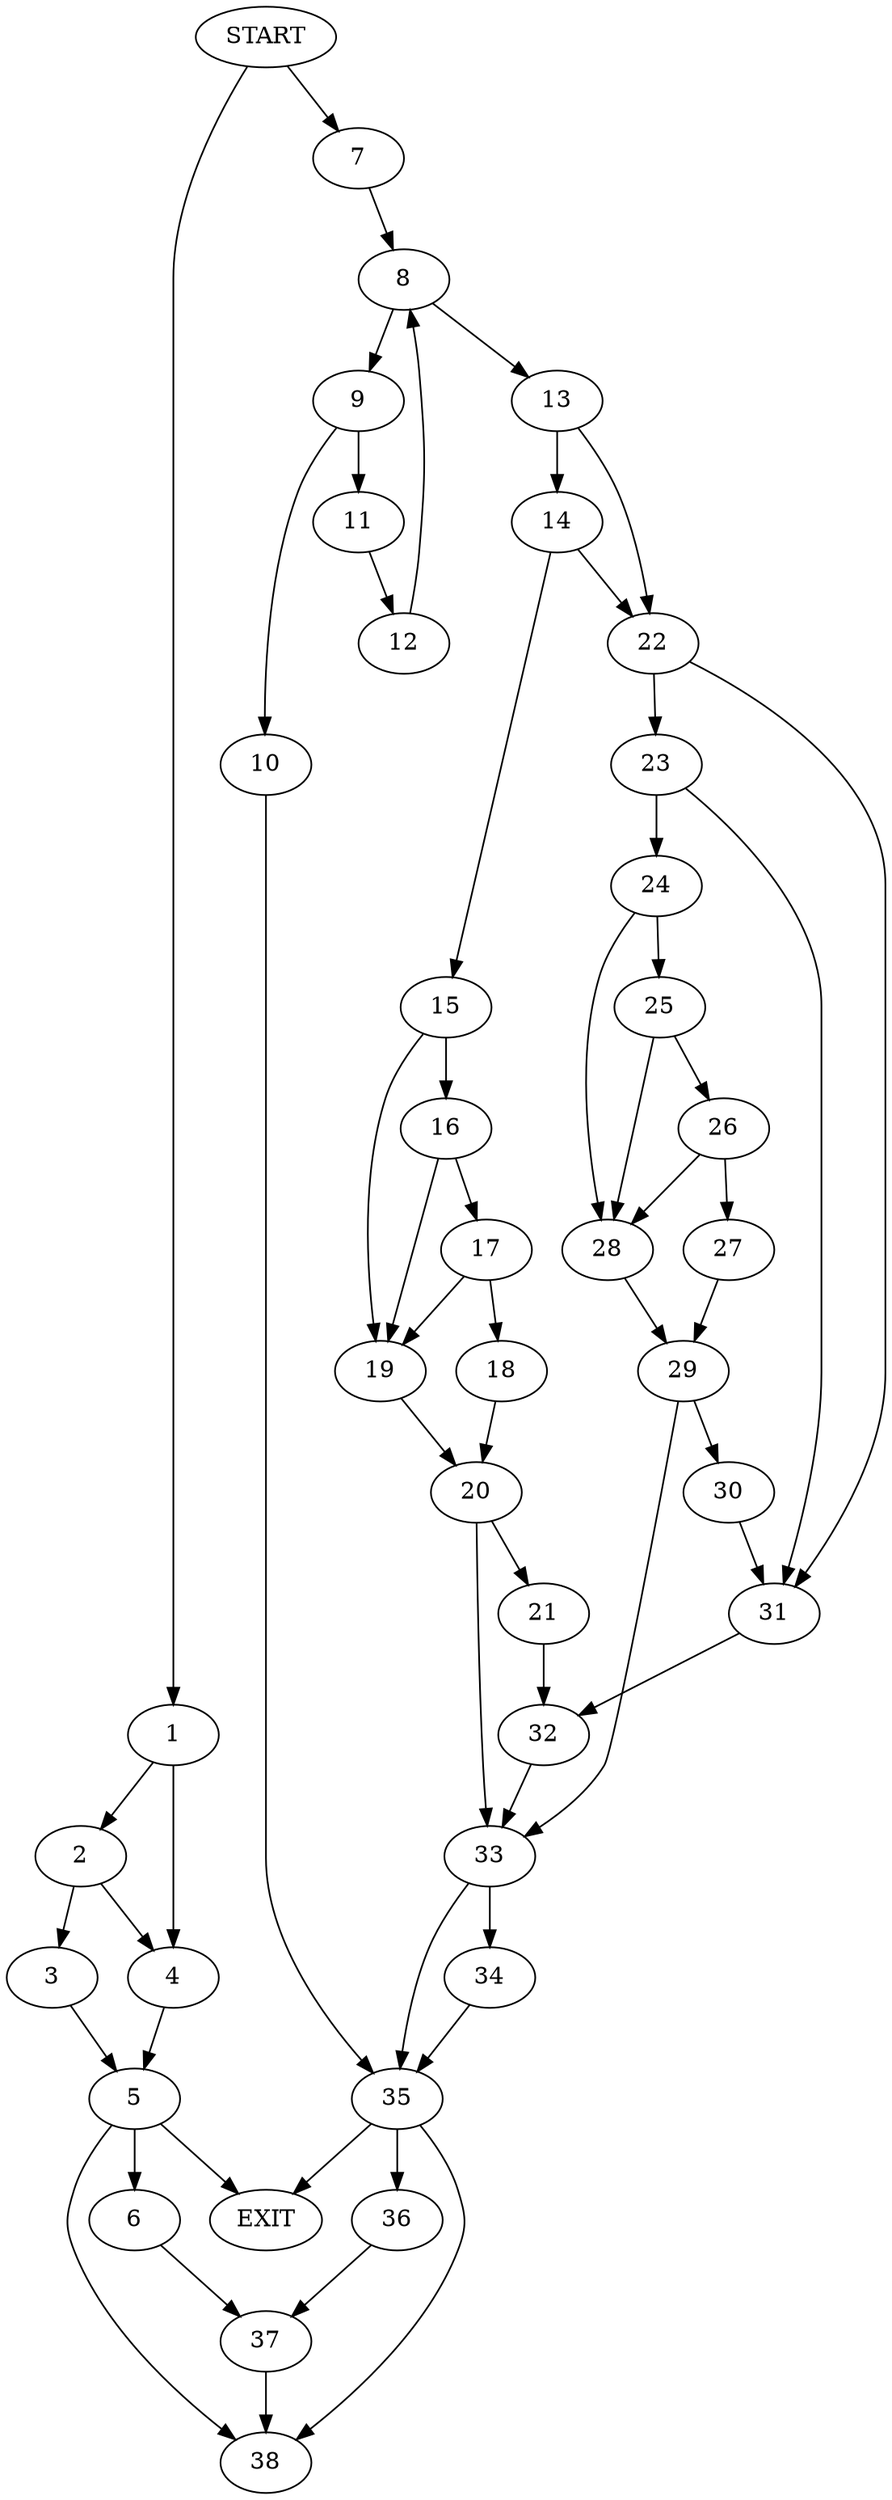 digraph { 
0 [label="START"];
1;
2;
3;
4;
5;
6;
7;
8;
9;
10;
11;
12;
13;
14;
15;
16;
17;
18;
19;
20;
21;
22;
23;
24;
25;
26;
27;
28;
29;
30;
31;
32;
33;
34;
35;
36;
37;
38;
39[label="EXIT"];
0 -> 1;
0 -> 7;
1 -> 4;
1 -> 2;
2 -> 3;
2 -> 4;
3 -> 5;
4 -> 5;
5 -> 39;
5 -> 6;
5:s2 -> 38;
6 -> 37;
7 -> 8;
8 -> 9;
8 -> 13;
9 -> 10;
9 -> 11;
10 -> 35;
11 -> 12;
12 -> 8;
13 -> 14;
13 -> 22;
14 -> 15;
14 -> 22;
15 -> 19;
15 -> 16;
16 -> 17;
16 -> 19;
17 -> 18;
17 -> 19;
18 -> 20;
19 -> 20;
20 -> 33;
20 -> 21;
21 -> 32;
22 -> 23;
22 -> 31;
23 -> 24;
23 -> 31;
24 -> 28;
24 -> 25;
25 -> 26;
25 -> 28;
26 -> 27;
26 -> 28;
27 -> 29;
28 -> 29;
29 -> 33;
29 -> 30;
30 -> 31;
31 -> 32;
32 -> 33;
33 -> 35;
33 -> 34;
34 -> 35;
35 -> 39;
35 -> 36;
35:s2 -> 38;
36 -> 37;
37 -> 38;
}